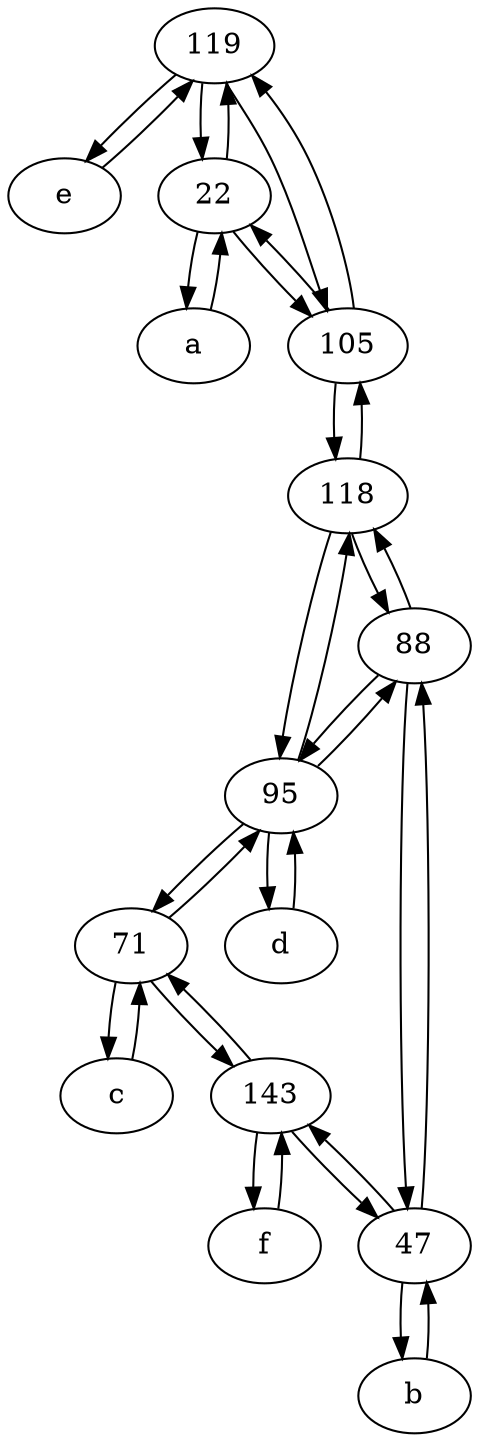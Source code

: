 digraph  {
	119;
	f [pos="15,45!"];
	71;
	88;
	95;
	c [pos="20,10!"];
	118;
	a [pos="40,10!"];
	47;
	d [pos="20,30!"];
	e [pos="30,50!"];
	b [pos="50,20!"];
	22;
	143;
	105;
	e -> 119;
	95 -> 118;
	143 -> f;
	f -> 143;
	105 -> 22;
	d -> 95;
	71 -> 143;
	143 -> 47;
	119 -> e;
	47 -> 88;
	118 -> 88;
	88 -> 47;
	88 -> 118;
	b -> 47;
	22 -> 105;
	118 -> 105;
	22 -> a;
	143 -> 71;
	119 -> 105;
	47 -> 143;
	c -> 71;
	95 -> d;
	105 -> 119;
	a -> 22;
	71 -> 95;
	71 -> c;
	22 -> 119;
	118 -> 95;
	95 -> 71;
	119 -> 22;
	88 -> 95;
	105 -> 118;
	47 -> b;
	95 -> 88;

	}